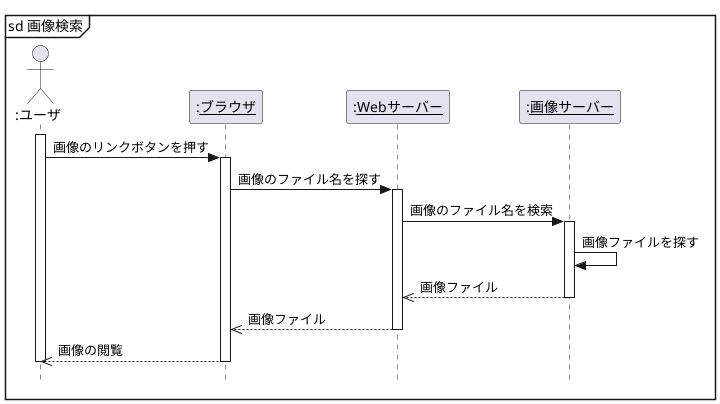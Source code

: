@startuml Web画像検索
hide footbox
skinparam style strictuml

    actor ":ユーザ" as user
    participant ":<u>ブラウザ</u>" as bro
    participant ":<u>Webサーバー</u>" as web
    participant ":<u>画像サーバー</u>" as pic

    mainframe sd 画像検索
    activate user
        user -> bro: 画像のリンクボタンを押す
        activate bro
            bro -> web: 画像のファイル名を探す
            activate web
                web -> pic: 画像のファイル名を検索
                activate pic
                    pic -> pic: 画像ファイルを探す
                    web <<-- pic:画像ファイル
                deactivate pic
                bro <<-- web:画像ファイル
            deactivate web
            user <<-- bro:画像の閲覧
        deactivate bro
    deactivate user
@enduml